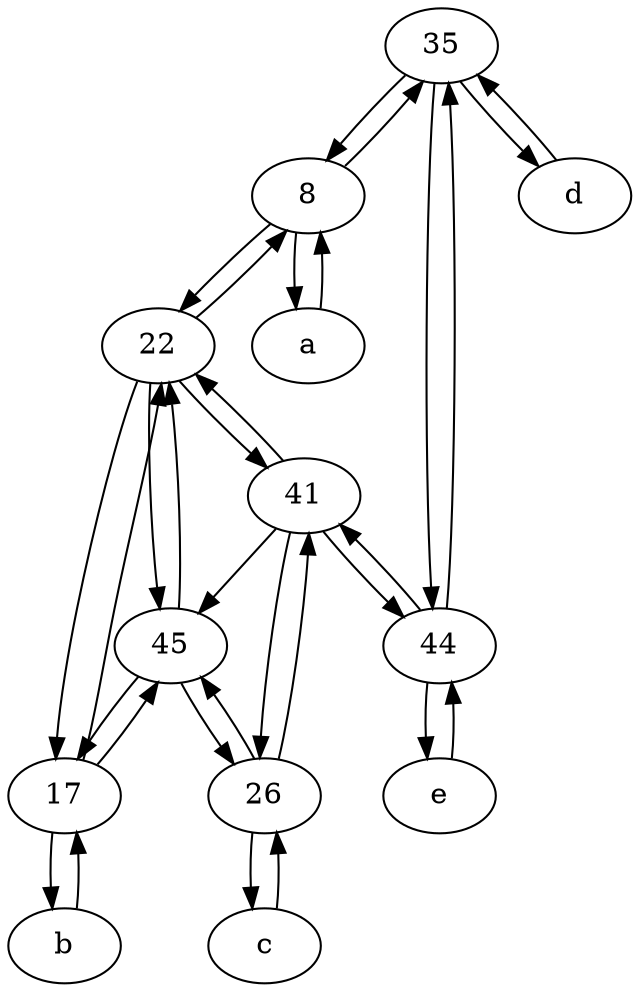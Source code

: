digraph  {
	35;
	22;
	26;
	b [pos="50,20!"];
	e [pos="30,50!"];
	8;
	44;
	17;
	a [pos="40,10!"];
	c [pos="20,10!"];
	45;
	41;
	d [pos="20,30!"];
	17 -> 22;
	22 -> 8;
	b -> 17;
	8 -> 35;
	44 -> 35;
	22 -> 41;
	45 -> 22;
	a -> 8;
	d -> 35;
	8 -> a;
	41 -> 26;
	41 -> 22;
	c -> 26;
	17 -> 45;
	22 -> 17;
	45 -> 17;
	26 -> c;
	41 -> 45;
	35 -> d;
	26 -> 41;
	45 -> 26;
	8 -> 22;
	26 -> 45;
	e -> 44;
	17 -> b;
	44 -> 41;
	44 -> e;
	35 -> 8;
	41 -> 44;
	35 -> 44;
	22 -> 45;

	}